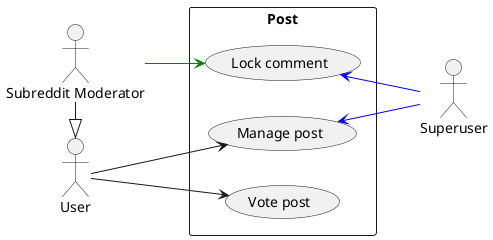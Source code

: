 @startuml
skinparam packageStyle rectangle
left to right direction
actor "User" as user
actor "Subreddit Moderator" as mod
actor "Superuser" as su
mod -|> user

rectangle Post as post {
  usecase "Manage post" as post_manage

  usecase "Vote post" as post_vote
  usecase "Lock comment" as post_lock
}

user --> post_manage

user --> post_vote

mod -[#green]-> post_lock

post_manage <-[#blue]- su
post_lock <-[#blue]- su

@enduml
